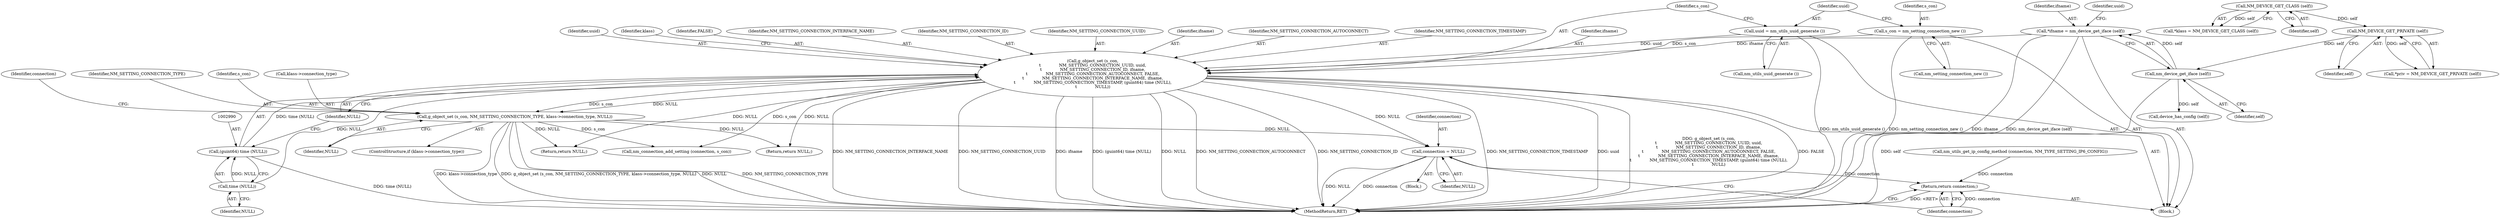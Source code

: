 digraph "0_NetworkManager_d5fc88e573fa58b93034b04d35a2454f5d28cad9@API" {
"1003118" [label="(Call,connection = NULL)"];
"1002978" [label="(Call,g_object_set (s_con,\n\t              NM_SETTING_CONNECTION_UUID, uuid,\n\t              NM_SETTING_CONNECTION_ID, ifname,\n\t              NM_SETTING_CONNECTION_AUTOCONNECT, FALSE,\n\t              NM_SETTING_CONNECTION_INTERFACE_NAME, ifname,\n\t              NM_SETTING_CONNECTION_TIMESTAMP, (guint64) time (NULL),\n\t              NULL))"];
"1002972" [label="(Call,s_con = nm_setting_connection_new ())"];
"1002975" [label="(Call,uuid = nm_utils_uuid_generate ())"];
"1002934" [label="(Call,*ifname = nm_device_get_iface (self))"];
"1002936" [label="(Call,nm_device_get_iface (self))"];
"1002931" [label="(Call,NM_DEVICE_GET_PRIVATE (self))"];
"1002926" [label="(Call,NM_DEVICE_GET_CLASS (self))"];
"1002989" [label="(Call,(guint64) time (NULL))"];
"1002991" [label="(Call,time (NULL))"];
"1002998" [label="(Call,g_object_set (s_con, NM_SETTING_CONNECTION_TYPE, klass->connection_type, NULL))"];
"1003121" [label="(Return,return connection;)"];
"1002998" [label="(Call,g_object_set (s_con, NM_SETTING_CONNECTION_TYPE, klass->connection_type, NULL))"];
"1002931" [label="(Call,NM_DEVICE_GET_PRIVATE (self))"];
"1002922" [label="(Block,)"];
"1003087" [label="(Call,nm_utils_get_ip_config_method (connection, NM_TYPE_SETTING_IP6_CONFIG))"];
"1002991" [label="(Call,time (NULL))"];
"1003078" [label="(Return,return NULL;)"];
"1002999" [label="(Identifier,s_con)"];
"1003006" [label="(Identifier,connection)"];
"1002936" [label="(Call,nm_device_get_iface (self))"];
"1002986" [label="(Identifier,NM_SETTING_CONNECTION_INTERFACE_NAME)"];
"1003112" [label="(Block,)"];
"1002978" [label="(Call,g_object_set (s_con,\n\t              NM_SETTING_CONNECTION_UUID, uuid,\n\t              NM_SETTING_CONNECTION_ID, ifname,\n\t              NM_SETTING_CONNECTION_AUTOCONNECT, FALSE,\n\t              NM_SETTING_CONNECTION_INTERFACE_NAME, ifname,\n\t              NM_SETTING_CONNECTION_TIMESTAMP, (guint64) time (NULL),\n\t              NULL))"];
"1002972" [label="(Call,s_con = nm_setting_connection_new ())"];
"1002976" [label="(Identifier,uuid)"];
"1003119" [label="(Identifier,connection)"];
"1002927" [label="(Identifier,self)"];
"1002993" [label="(Identifier,NULL)"];
"1002988" [label="(Identifier,NM_SETTING_CONNECTION_TIMESTAMP)"];
"1002944" [label="(Identifier,uuid)"];
"1003118" [label="(Call,connection = NULL)"];
"1002937" [label="(Identifier,self)"];
"1002983" [label="(Identifier,ifname)"];
"1003122" [label="(Identifier,connection)"];
"1003004" [label="(Identifier,NULL)"];
"1002981" [label="(Identifier,uuid)"];
"1002994" [label="(ControlStructure,if (klass->connection_type))"];
"1002929" [label="(Call,*priv = NM_DEVICE_GET_PRIVATE (self))"];
"1003035" [label="(Return,return NULL;)"];
"1002974" [label="(Call,nm_setting_connection_new ())"];
"1003001" [label="(Call,klass->connection_type)"];
"1002992" [label="(Identifier,NULL)"];
"1003121" [label="(Return,return connection;)"];
"1002996" [label="(Identifier,klass)"];
"1003005" [label="(Call,nm_connection_add_setting (connection, s_con))"];
"1002973" [label="(Identifier,s_con)"];
"1002935" [label="(Identifier,ifname)"];
"1002980" [label="(Identifier,NM_SETTING_CONNECTION_UUID)"];
"1002985" [label="(Identifier,FALSE)"];
"1002961" [label="(Call,device_has_config (self))"];
"1002975" [label="(Call,uuid = nm_utils_uuid_generate ())"];
"1002979" [label="(Identifier,s_con)"];
"1002977" [label="(Call,nm_utils_uuid_generate ())"];
"1002982" [label="(Identifier,NM_SETTING_CONNECTION_ID)"];
"1002932" [label="(Identifier,self)"];
"1002926" [label="(Call,NM_DEVICE_GET_CLASS (self))"];
"1002924" [label="(Call,*klass = NM_DEVICE_GET_CLASS (self))"];
"1007368" [label="(MethodReturn,RET)"];
"1002987" [label="(Identifier,ifname)"];
"1002934" [label="(Call,*ifname = nm_device_get_iface (self))"];
"1003000" [label="(Identifier,NM_SETTING_CONNECTION_TYPE)"];
"1002984" [label="(Identifier,NM_SETTING_CONNECTION_AUTOCONNECT)"];
"1002989" [label="(Call,(guint64) time (NULL))"];
"1003120" [label="(Identifier,NULL)"];
"1003118" -> "1003112"  [label="AST: "];
"1003118" -> "1003120"  [label="CFG: "];
"1003119" -> "1003118"  [label="AST: "];
"1003120" -> "1003118"  [label="AST: "];
"1003122" -> "1003118"  [label="CFG: "];
"1003118" -> "1007368"  [label="DDG: connection"];
"1003118" -> "1007368"  [label="DDG: NULL"];
"1002978" -> "1003118"  [label="DDG: NULL"];
"1002998" -> "1003118"  [label="DDG: NULL"];
"1003118" -> "1003121"  [label="DDG: connection"];
"1002978" -> "1002922"  [label="AST: "];
"1002978" -> "1002993"  [label="CFG: "];
"1002979" -> "1002978"  [label="AST: "];
"1002980" -> "1002978"  [label="AST: "];
"1002981" -> "1002978"  [label="AST: "];
"1002982" -> "1002978"  [label="AST: "];
"1002983" -> "1002978"  [label="AST: "];
"1002984" -> "1002978"  [label="AST: "];
"1002985" -> "1002978"  [label="AST: "];
"1002986" -> "1002978"  [label="AST: "];
"1002987" -> "1002978"  [label="AST: "];
"1002988" -> "1002978"  [label="AST: "];
"1002989" -> "1002978"  [label="AST: "];
"1002993" -> "1002978"  [label="AST: "];
"1002996" -> "1002978"  [label="CFG: "];
"1002978" -> "1007368"  [label="DDG: NM_SETTING_CONNECTION_UUID"];
"1002978" -> "1007368"  [label="DDG: NULL"];
"1002978" -> "1007368"  [label="DDG: uuid"];
"1002978" -> "1007368"  [label="DDG: g_object_set (s_con,\n\t              NM_SETTING_CONNECTION_UUID, uuid,\n\t              NM_SETTING_CONNECTION_ID, ifname,\n\t              NM_SETTING_CONNECTION_AUTOCONNECT, FALSE,\n\t              NM_SETTING_CONNECTION_INTERFACE_NAME, ifname,\n\t              NM_SETTING_CONNECTION_TIMESTAMP, (guint64) time (NULL),\n\t              NULL)"];
"1002978" -> "1007368"  [label="DDG: FALSE"];
"1002978" -> "1007368"  [label="DDG: ifname"];
"1002978" -> "1007368"  [label="DDG: NM_SETTING_CONNECTION_ID"];
"1002978" -> "1007368"  [label="DDG: NM_SETTING_CONNECTION_TIMESTAMP"];
"1002978" -> "1007368"  [label="DDG: NM_SETTING_CONNECTION_INTERFACE_NAME"];
"1002978" -> "1007368"  [label="DDG: (guint64) time (NULL)"];
"1002978" -> "1007368"  [label="DDG: NM_SETTING_CONNECTION_AUTOCONNECT"];
"1002972" -> "1002978"  [label="DDG: s_con"];
"1002975" -> "1002978"  [label="DDG: uuid"];
"1002934" -> "1002978"  [label="DDG: ifname"];
"1002989" -> "1002978"  [label="DDG: time (NULL)"];
"1002991" -> "1002978"  [label="DDG: NULL"];
"1002978" -> "1002998"  [label="DDG: s_con"];
"1002978" -> "1002998"  [label="DDG: NULL"];
"1002978" -> "1003005"  [label="DDG: s_con"];
"1002978" -> "1003035"  [label="DDG: NULL"];
"1002978" -> "1003078"  [label="DDG: NULL"];
"1002972" -> "1002922"  [label="AST: "];
"1002972" -> "1002974"  [label="CFG: "];
"1002973" -> "1002972"  [label="AST: "];
"1002974" -> "1002972"  [label="AST: "];
"1002976" -> "1002972"  [label="CFG: "];
"1002972" -> "1007368"  [label="DDG: nm_setting_connection_new ()"];
"1002975" -> "1002922"  [label="AST: "];
"1002975" -> "1002977"  [label="CFG: "];
"1002976" -> "1002975"  [label="AST: "];
"1002977" -> "1002975"  [label="AST: "];
"1002979" -> "1002975"  [label="CFG: "];
"1002975" -> "1007368"  [label="DDG: nm_utils_uuid_generate ()"];
"1002934" -> "1002922"  [label="AST: "];
"1002934" -> "1002936"  [label="CFG: "];
"1002935" -> "1002934"  [label="AST: "];
"1002936" -> "1002934"  [label="AST: "];
"1002944" -> "1002934"  [label="CFG: "];
"1002934" -> "1007368"  [label="DDG: ifname"];
"1002934" -> "1007368"  [label="DDG: nm_device_get_iface (self)"];
"1002936" -> "1002934"  [label="DDG: self"];
"1002936" -> "1002937"  [label="CFG: "];
"1002937" -> "1002936"  [label="AST: "];
"1002936" -> "1007368"  [label="DDG: self"];
"1002931" -> "1002936"  [label="DDG: self"];
"1002936" -> "1002961"  [label="DDG: self"];
"1002931" -> "1002929"  [label="AST: "];
"1002931" -> "1002932"  [label="CFG: "];
"1002932" -> "1002931"  [label="AST: "];
"1002929" -> "1002931"  [label="CFG: "];
"1002931" -> "1002929"  [label="DDG: self"];
"1002926" -> "1002931"  [label="DDG: self"];
"1002926" -> "1002924"  [label="AST: "];
"1002926" -> "1002927"  [label="CFG: "];
"1002927" -> "1002926"  [label="AST: "];
"1002924" -> "1002926"  [label="CFG: "];
"1002926" -> "1002924"  [label="DDG: self"];
"1002989" -> "1002991"  [label="CFG: "];
"1002990" -> "1002989"  [label="AST: "];
"1002991" -> "1002989"  [label="AST: "];
"1002993" -> "1002989"  [label="CFG: "];
"1002989" -> "1007368"  [label="DDG: time (NULL)"];
"1002991" -> "1002989"  [label="DDG: NULL"];
"1002991" -> "1002992"  [label="CFG: "];
"1002992" -> "1002991"  [label="AST: "];
"1002998" -> "1002994"  [label="AST: "];
"1002998" -> "1003004"  [label="CFG: "];
"1002999" -> "1002998"  [label="AST: "];
"1003000" -> "1002998"  [label="AST: "];
"1003001" -> "1002998"  [label="AST: "];
"1003004" -> "1002998"  [label="AST: "];
"1003006" -> "1002998"  [label="CFG: "];
"1002998" -> "1007368"  [label="DDG: NM_SETTING_CONNECTION_TYPE"];
"1002998" -> "1007368"  [label="DDG: g_object_set (s_con, NM_SETTING_CONNECTION_TYPE, klass->connection_type, NULL)"];
"1002998" -> "1007368"  [label="DDG: NULL"];
"1002998" -> "1007368"  [label="DDG: klass->connection_type"];
"1002998" -> "1003005"  [label="DDG: s_con"];
"1002998" -> "1003035"  [label="DDG: NULL"];
"1002998" -> "1003078"  [label="DDG: NULL"];
"1003121" -> "1002922"  [label="AST: "];
"1003121" -> "1003122"  [label="CFG: "];
"1003122" -> "1003121"  [label="AST: "];
"1007368" -> "1003121"  [label="CFG: "];
"1003121" -> "1007368"  [label="DDG: <RET>"];
"1003122" -> "1003121"  [label="DDG: connection"];
"1003087" -> "1003121"  [label="DDG: connection"];
}
